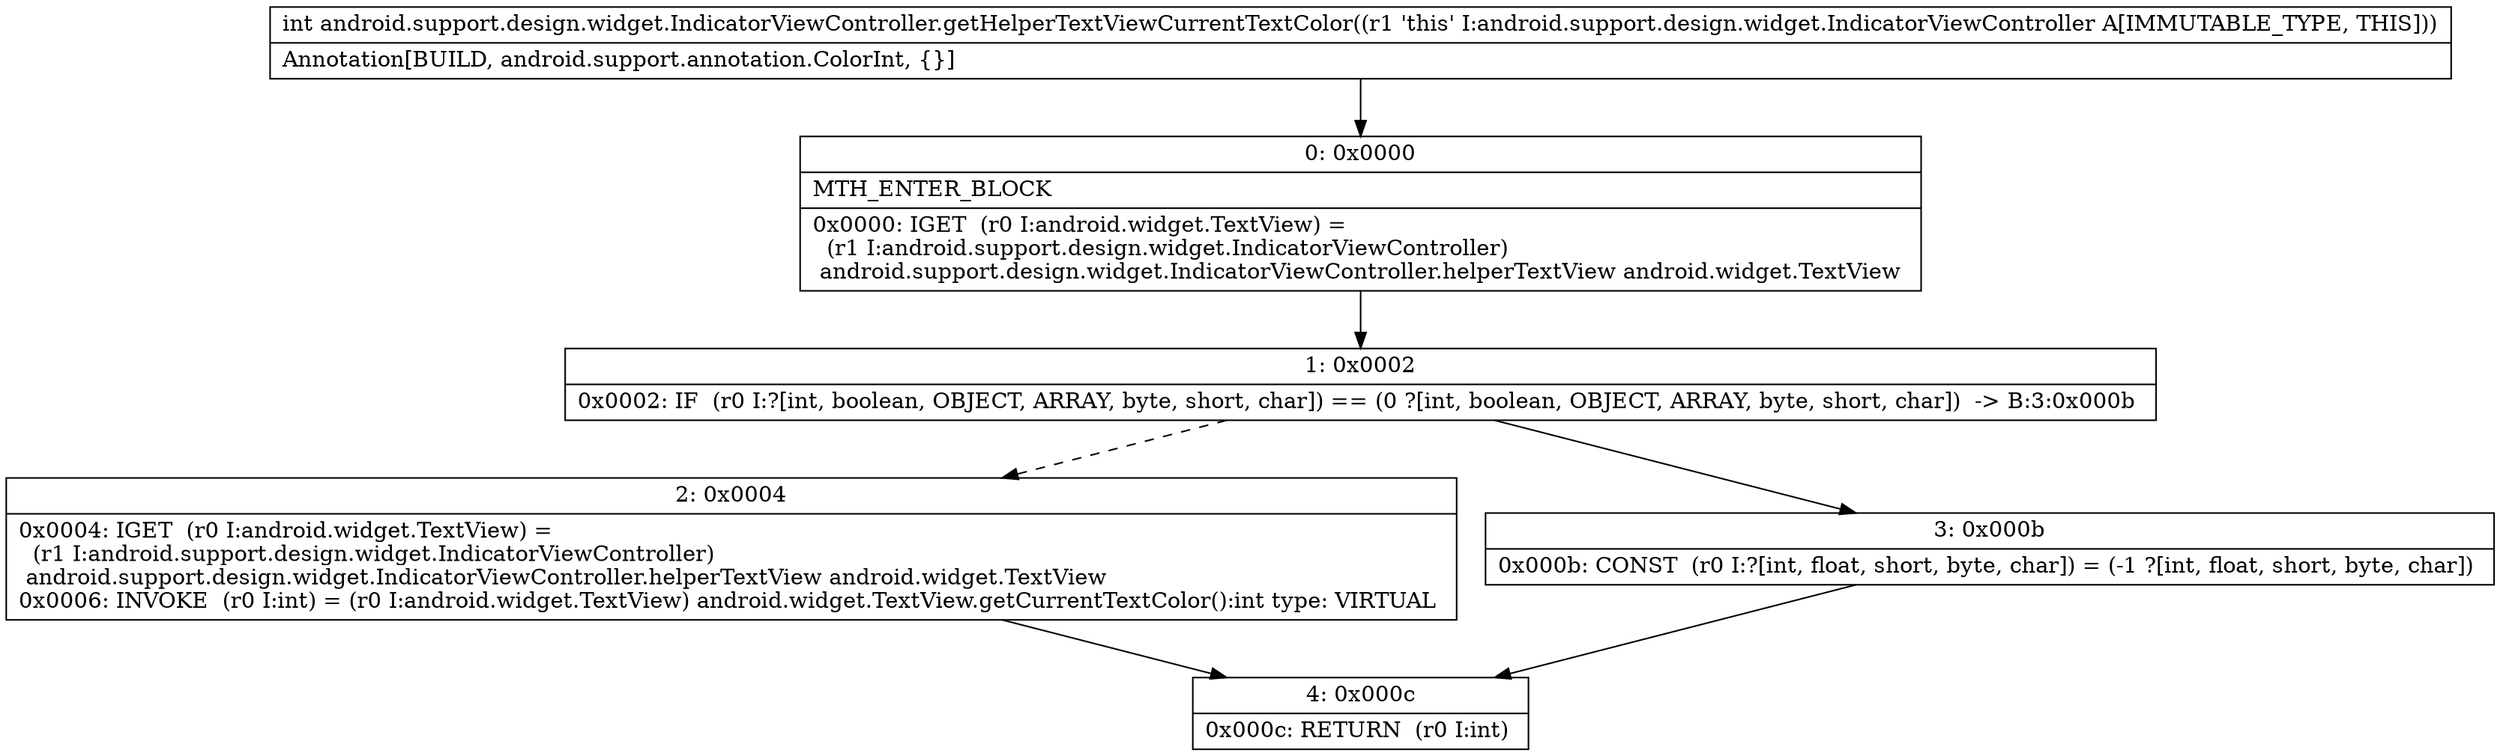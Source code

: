 digraph "CFG forandroid.support.design.widget.IndicatorViewController.getHelperTextViewCurrentTextColor()I" {
Node_0 [shape=record,label="{0\:\ 0x0000|MTH_ENTER_BLOCK\l|0x0000: IGET  (r0 I:android.widget.TextView) = \l  (r1 I:android.support.design.widget.IndicatorViewController)\l android.support.design.widget.IndicatorViewController.helperTextView android.widget.TextView \l}"];
Node_1 [shape=record,label="{1\:\ 0x0002|0x0002: IF  (r0 I:?[int, boolean, OBJECT, ARRAY, byte, short, char]) == (0 ?[int, boolean, OBJECT, ARRAY, byte, short, char])  \-\> B:3:0x000b \l}"];
Node_2 [shape=record,label="{2\:\ 0x0004|0x0004: IGET  (r0 I:android.widget.TextView) = \l  (r1 I:android.support.design.widget.IndicatorViewController)\l android.support.design.widget.IndicatorViewController.helperTextView android.widget.TextView \l0x0006: INVOKE  (r0 I:int) = (r0 I:android.widget.TextView) android.widget.TextView.getCurrentTextColor():int type: VIRTUAL \l}"];
Node_3 [shape=record,label="{3\:\ 0x000b|0x000b: CONST  (r0 I:?[int, float, short, byte, char]) = (\-1 ?[int, float, short, byte, char]) \l}"];
Node_4 [shape=record,label="{4\:\ 0x000c|0x000c: RETURN  (r0 I:int) \l}"];
MethodNode[shape=record,label="{int android.support.design.widget.IndicatorViewController.getHelperTextViewCurrentTextColor((r1 'this' I:android.support.design.widget.IndicatorViewController A[IMMUTABLE_TYPE, THIS]))  | Annotation[BUILD, android.support.annotation.ColorInt, \{\}]\l}"];
MethodNode -> Node_0;
Node_0 -> Node_1;
Node_1 -> Node_2[style=dashed];
Node_1 -> Node_3;
Node_2 -> Node_4;
Node_3 -> Node_4;
}

